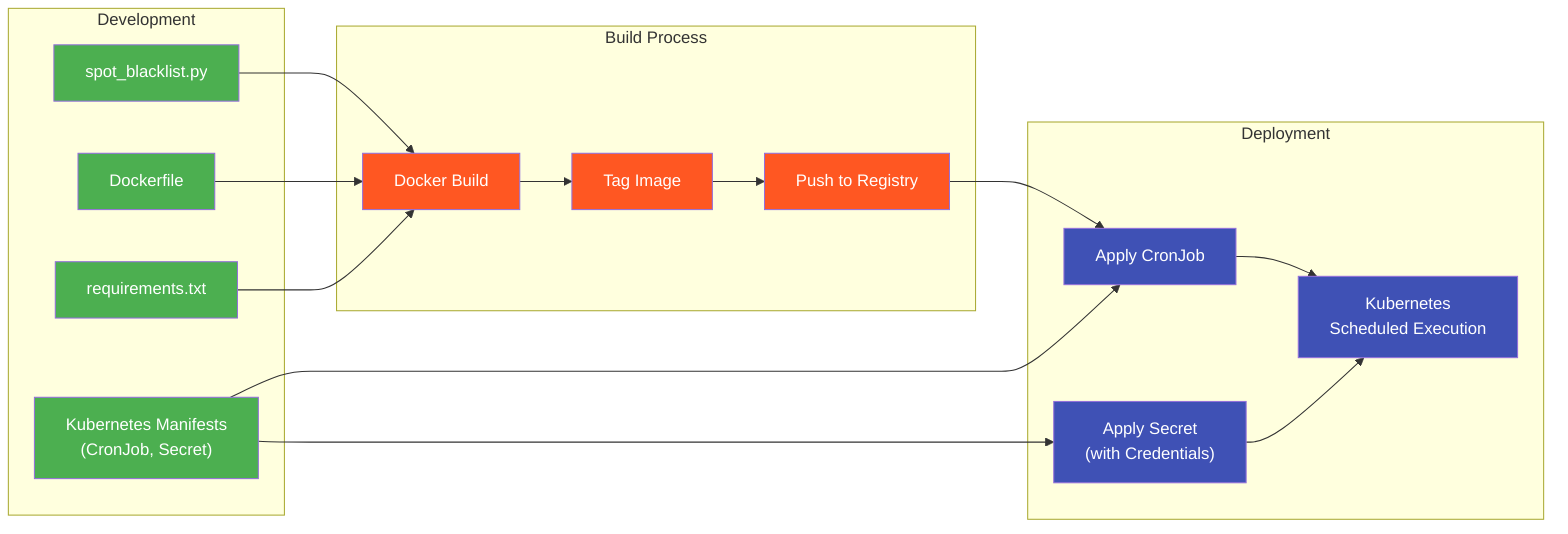 flowchart LR
    subgraph Development
        Script["spot_blacklist.py"]
        DockerFile["Dockerfile"]
        ReqFile["requirements.txt"]
        K8sManifests["Kubernetes Manifests<br/>(CronJob, Secret)"]
    end

    subgraph Build["Build Process"]
        DockerBuild["Docker Build"]
        DockerTag["Tag Image"]
        DockerPush["Push to Registry"]
    end

    subgraph Deployment
        ApplySecret["Apply Secret<br/>(with Credentials)"]
        ApplyCronJob["Apply CronJob"]
        K8sExecution["Kubernetes<br/>Scheduled Execution"]
    end

    Script --> DockerBuild
    DockerFile --> DockerBuild
    ReqFile --> DockerBuild
    
    DockerBuild --> DockerTag
    DockerTag --> DockerPush
    
    DockerPush --> ApplyCronJob
    K8sManifests --> ApplySecret
    K8sManifests --> ApplyCronJob
    
    ApplySecret --> K8sExecution
    ApplyCronJob --> K8sExecution
    
    classDef dev fill:#4CAF50,color:white;
    classDef build fill:#FF5722,color:white;
    classDef deploy fill:#3F51B5,color:white;
    
    class Script,DockerFile,ReqFile,K8sManifests dev;
    class DockerBuild,DockerTag,DockerPush build;
    class ApplySecret,ApplyCronJob,K8sExecution deploy;